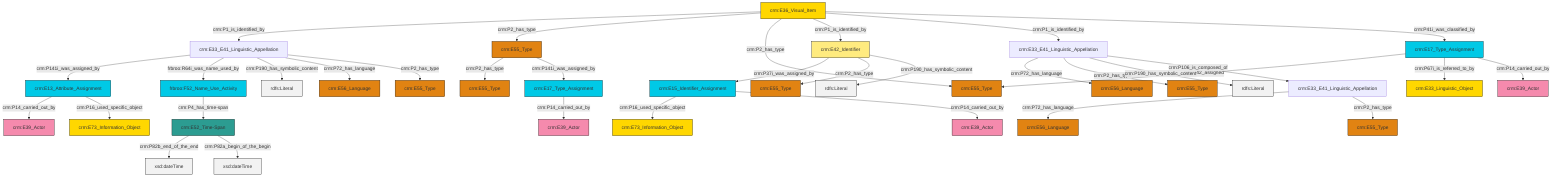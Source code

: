 graph TD
classDef Literal fill:#f2f2f2,stroke:#000000;
classDef CRM_Entity fill:#FFFFFF,stroke:#000000;
classDef Temporal_Entity fill:#00C9E6, stroke:#000000;
classDef Type fill:#E18312, stroke:#000000;
classDef Time-Span fill:#2C9C91, stroke:#000000;
classDef Appellation fill:#FFEB7F, stroke:#000000;
classDef Place fill:#008836, stroke:#000000;
classDef Persistent_Item fill:#B266B2, stroke:#000000;
classDef Conceptual_Object fill:#FFD700, stroke:#000000;
classDef Physical_Thing fill:#D2B48C, stroke:#000000;
classDef Actor fill:#f58aad, stroke:#000000;
classDef PC_Classes fill:#4ce600, stroke:#000000;
classDef Multi fill:#cccccc,stroke:#000000;

0["crm:E17_Type_Assignment"]:::Temporal_Entity -->|crm:P42_assigned| 1["crm:E55_Type"]:::Type
4["crm:E15_Identifier_Assignment"]:::Temporal_Entity -->|crm:P16_used_specific_object| 5["crm:E73_Information_Object"]:::Conceptual_Object
6["crm:E55_Type"]:::Type -->|crm:P2_has_type| 7["crm:E55_Type"]:::Type
11["crm:E13_Attribute_Assignment"]:::Temporal_Entity -->|crm:P14_carried_out_by| 12["crm:E39_Actor"]:::Actor
13["crm:E36_Visual_Item"]:::Conceptual_Object -->|crm:P1_is_identified_by| 14["crm:E33_E41_Linguistic_Appellation"]:::Default
13["crm:E36_Visual_Item"]:::Conceptual_Object -->|crm:P2_has_type| 6["crm:E55_Type"]:::Type
13["crm:E36_Visual_Item"]:::Conceptual_Object -->|crm:P2_has_type| 1["crm:E55_Type"]:::Type
18["crm:E33_E41_Linguistic_Appellation"]:::Default -->|crm:P72_has_language| 24["crm:E56_Language"]:::Type
14["crm:E33_E41_Linguistic_Appellation"]:::Default -->|crm:P141i_was_assigned_by| 11["crm:E13_Attribute_Assignment"]:::Temporal_Entity
18["crm:E33_E41_Linguistic_Appellation"]:::Default -->|crm:P2_has_type| 2["crm:E55_Type"]:::Type
18["crm:E33_E41_Linguistic_Appellation"]:::Default -->|crm:P190_has_symbolic_content| 29[rdfs:Literal]:::Literal
4["crm:E15_Identifier_Assignment"]:::Temporal_Entity -->|crm:P14_carried_out_by| 27["crm:E39_Actor"]:::Actor
30["crm:E52_Time-Span"]:::Time-Span -->|crm:P82b_end_of_the_end| 31[xsd:dateTime]:::Literal
13["crm:E36_Visual_Item"]:::Conceptual_Object -->|crm:P1_is_identified_by| 33["crm:E42_Identifier"]:::Appellation
14["crm:E33_E41_Linguistic_Appellation"]:::Default -->|frbroo:R64i_was_name_used_by| 8["frbroo:F52_Name_Use_Activity"]:::Temporal_Entity
13["crm:E36_Visual_Item"]:::Conceptual_Object -->|crm:P1_is_identified_by| 18["crm:E33_E41_Linguistic_Appellation"]:::Default
16["crm:E17_Type_Assignment"]:::Temporal_Entity -->|crm:P14_carried_out_by| 34["crm:E39_Actor"]:::Actor
8["frbroo:F52_Name_Use_Activity"]:::Temporal_Entity -->|crm:P4_has_time-span| 30["crm:E52_Time-Span"]:::Time-Span
30["crm:E52_Time-Span"]:::Time-Span -->|crm:P82a_begin_of_the_begin| 45[xsd:dateTime]:::Literal
13["crm:E36_Visual_Item"]:::Conceptual_Object -->|crm:P41i_was_classified_by| 0["crm:E17_Type_Assignment"]:::Temporal_Entity
14["crm:E33_E41_Linguistic_Appellation"]:::Default -->|crm:P190_has_symbolic_content| 48[rdfs:Literal]:::Literal
6["crm:E55_Type"]:::Type -->|crm:P141i_was_assigned_by| 16["crm:E17_Type_Assignment"]:::Temporal_Entity
20["crm:E33_E41_Linguistic_Appellation"]:::Default -->|crm:P72_has_language| 38["crm:E56_Language"]:::Type
0["crm:E17_Type_Assignment"]:::Temporal_Entity -->|crm:P67i_is_referred_to_by| 36["crm:E33_Linguistic_Object"]:::Conceptual_Object
14["crm:E33_E41_Linguistic_Appellation"]:::Default -->|crm:P72_has_language| 40["crm:E56_Language"]:::Type
0["crm:E17_Type_Assignment"]:::Temporal_Entity -->|crm:P14_carried_out_by| 59["crm:E39_Actor"]:::Actor
14["crm:E33_E41_Linguistic_Appellation"]:::Default -->|crm:P2_has_type| 46["crm:E55_Type"]:::Type
11["crm:E13_Attribute_Assignment"]:::Temporal_Entity -->|crm:P16_used_specific_object| 57["crm:E73_Information_Object"]:::Conceptual_Object
33["crm:E42_Identifier"]:::Appellation -->|crm:P37i_was_assigned_by| 4["crm:E15_Identifier_Assignment"]:::Temporal_Entity
18["crm:E33_E41_Linguistic_Appellation"]:::Default -->|crm:P106_is_composed_of| 20["crm:E33_E41_Linguistic_Appellation"]:::Default
33["crm:E42_Identifier"]:::Appellation -->|crm:P2_has_type| 54["crm:E55_Type"]:::Type
33["crm:E42_Identifier"]:::Appellation -->|crm:P190_has_symbolic_content| 63[rdfs:Literal]:::Literal
20["crm:E33_E41_Linguistic_Appellation"]:::Default -->|crm:P2_has_type| 49["crm:E55_Type"]:::Type